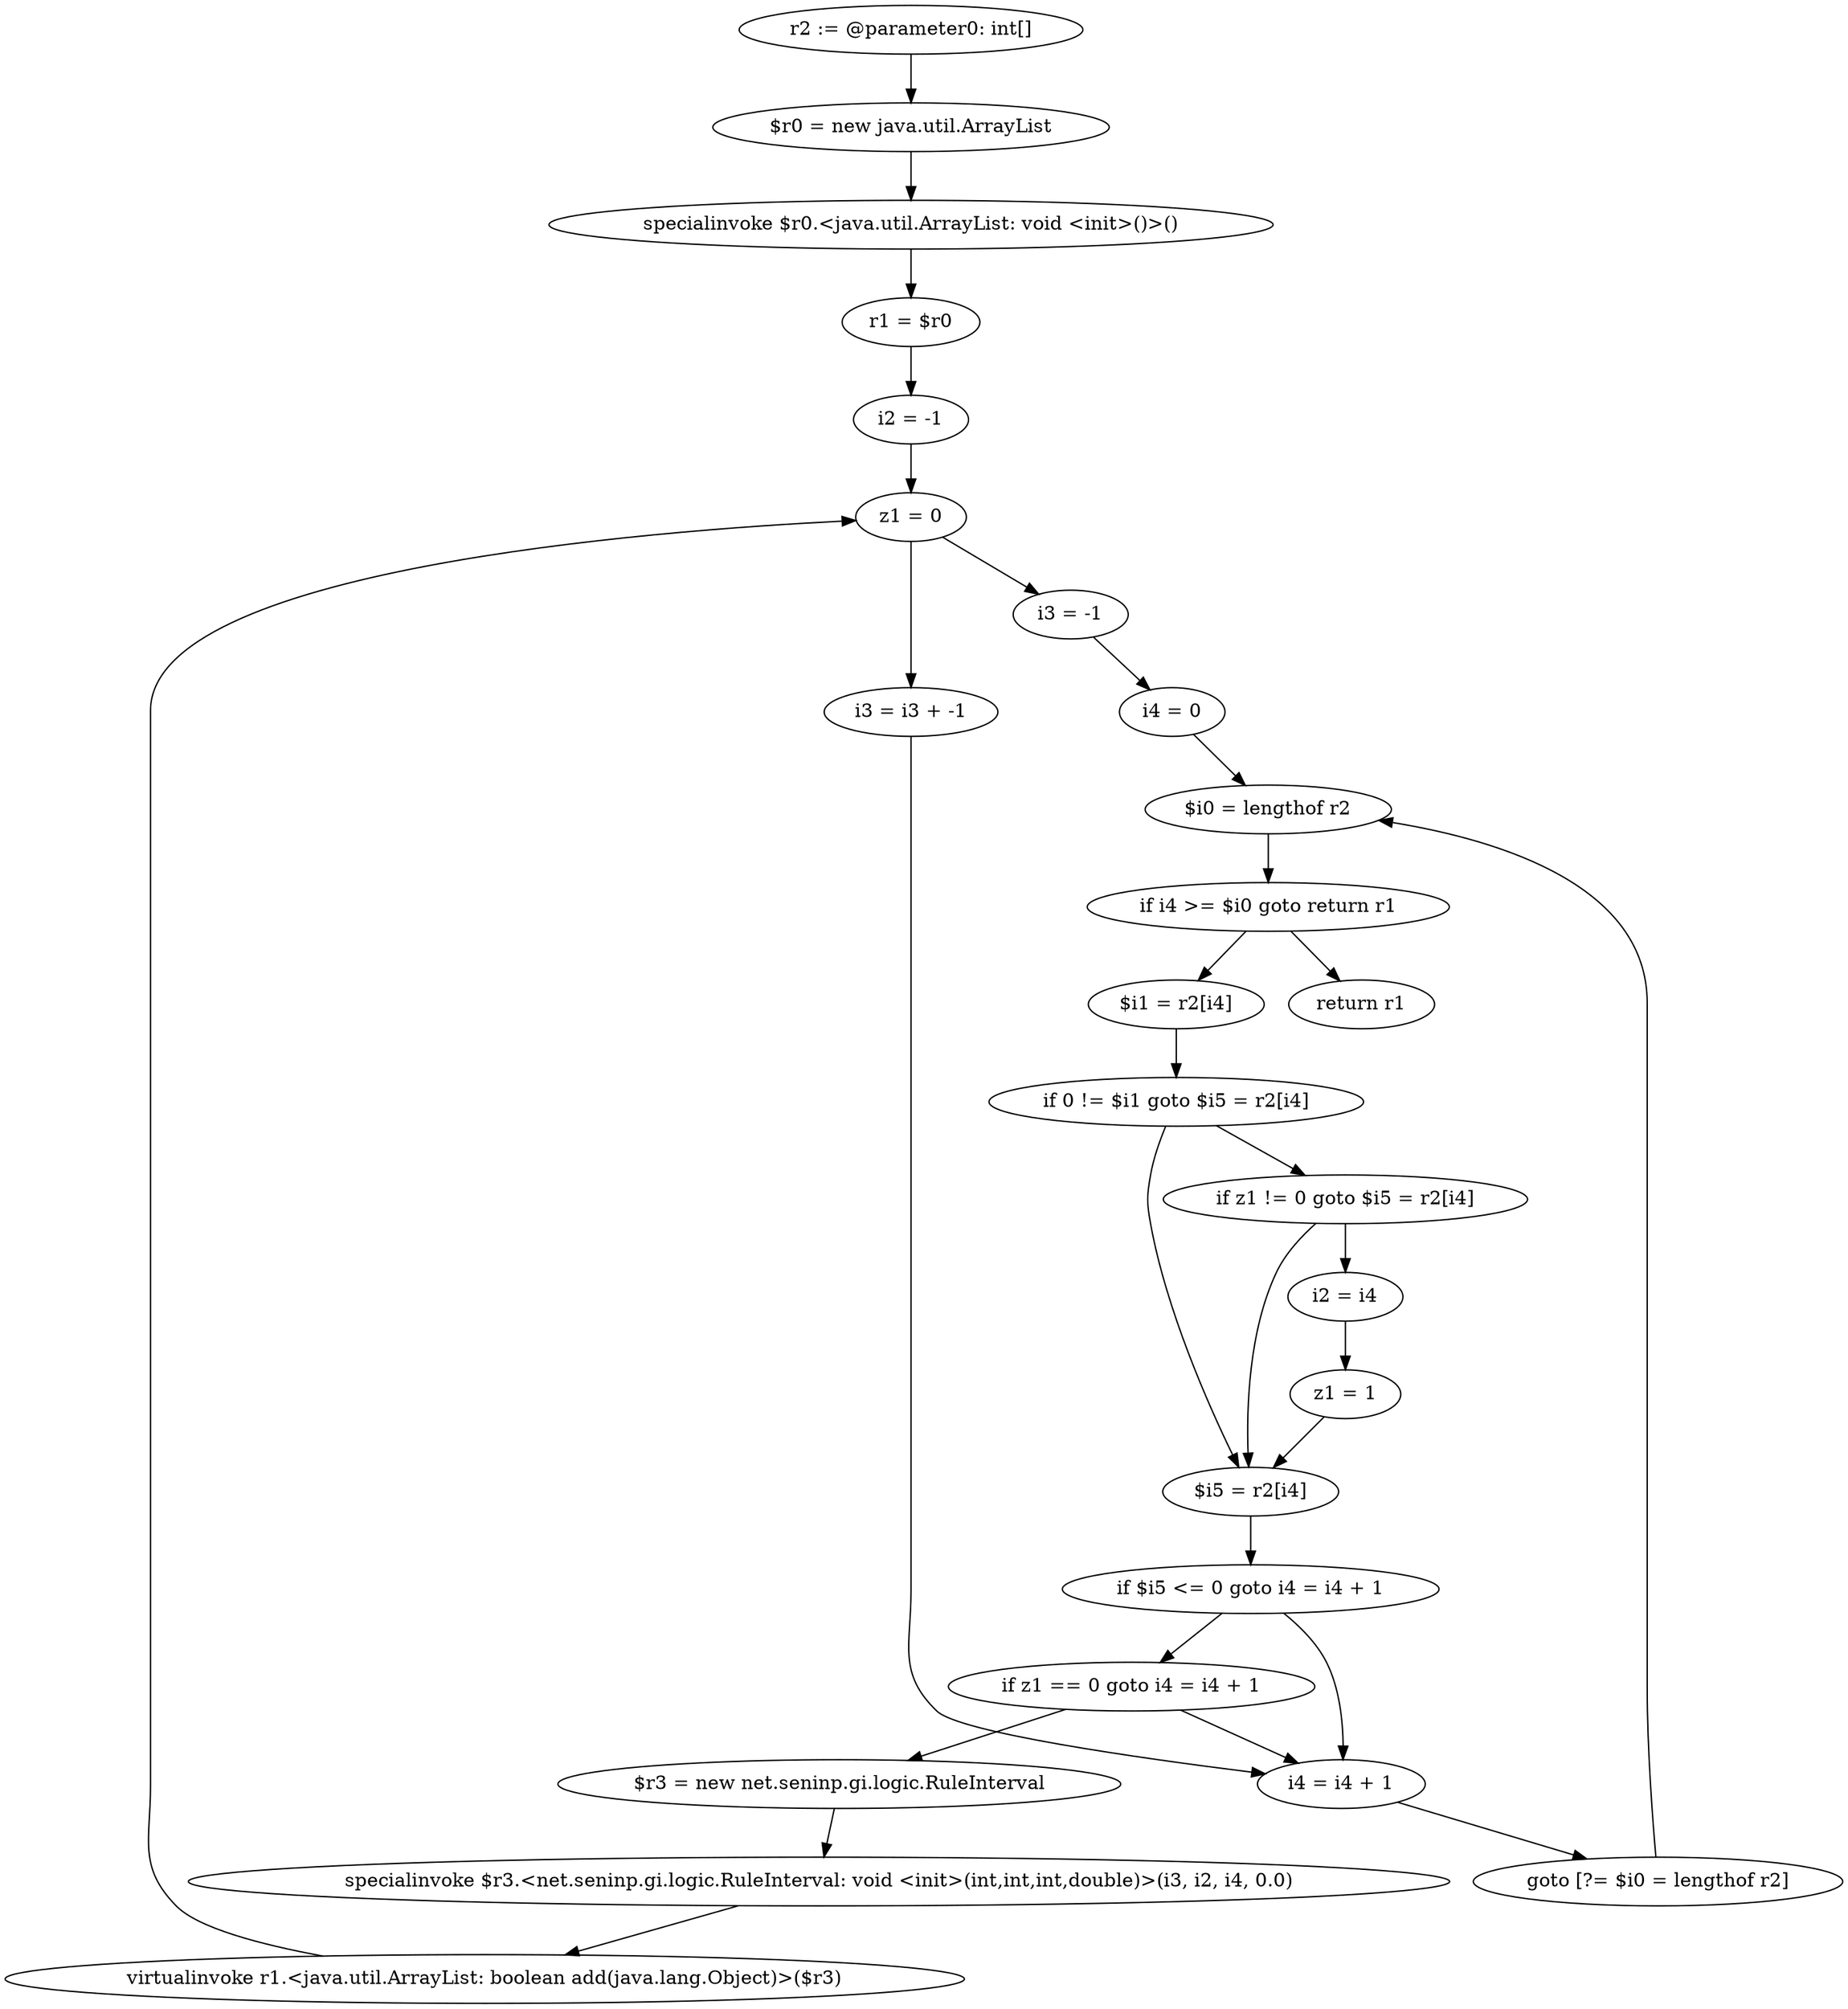 digraph "unitGraph" {
    "r2 := @parameter0: int[]"
    "$r0 = new java.util.ArrayList"
    "specialinvoke $r0.<java.util.ArrayList: void <init>()>()"
    "r1 = $r0"
    "i2 = -1"
    "z1 = 0"
    "i3 = -1"
    "i4 = 0"
    "$i0 = lengthof r2"
    "if i4 >= $i0 goto return r1"
    "$i1 = r2[i4]"
    "if 0 != $i1 goto $i5 = r2[i4]"
    "if z1 != 0 goto $i5 = r2[i4]"
    "i2 = i4"
    "z1 = 1"
    "$i5 = r2[i4]"
    "if $i5 <= 0 goto i4 = i4 + 1"
    "if z1 == 0 goto i4 = i4 + 1"
    "$r3 = new net.seninp.gi.logic.RuleInterval"
    "specialinvoke $r3.<net.seninp.gi.logic.RuleInterval: void <init>(int,int,int,double)>(i3, i2, i4, 0.0)"
    "virtualinvoke r1.<java.util.ArrayList: boolean add(java.lang.Object)>($r3)"
    "i3 = i3 + -1"
    "i4 = i4 + 1"
    "goto [?= $i0 = lengthof r2]"
    "return r1"
    "r2 := @parameter0: int[]"->"$r0 = new java.util.ArrayList";
    "$r0 = new java.util.ArrayList"->"specialinvoke $r0.<java.util.ArrayList: void <init>()>()";
    "specialinvoke $r0.<java.util.ArrayList: void <init>()>()"->"r1 = $r0";
    "r1 = $r0"->"i2 = -1";
    "i2 = -1"->"z1 = 0";
    "z1 = 0"->"i3 = -1";
    "i3 = -1"->"i4 = 0";
    "i4 = 0"->"$i0 = lengthof r2";
    "$i0 = lengthof r2"->"if i4 >= $i0 goto return r1";
    "if i4 >= $i0 goto return r1"->"$i1 = r2[i4]";
    "if i4 >= $i0 goto return r1"->"return r1";
    "$i1 = r2[i4]"->"if 0 != $i1 goto $i5 = r2[i4]";
    "if 0 != $i1 goto $i5 = r2[i4]"->"if z1 != 0 goto $i5 = r2[i4]";
    "if 0 != $i1 goto $i5 = r2[i4]"->"$i5 = r2[i4]";
    "if z1 != 0 goto $i5 = r2[i4]"->"i2 = i4";
    "if z1 != 0 goto $i5 = r2[i4]"->"$i5 = r2[i4]";
    "i2 = i4"->"z1 = 1";
    "z1 = 1"->"$i5 = r2[i4]";
    "$i5 = r2[i4]"->"if $i5 <= 0 goto i4 = i4 + 1";
    "if $i5 <= 0 goto i4 = i4 + 1"->"if z1 == 0 goto i4 = i4 + 1";
    "if $i5 <= 0 goto i4 = i4 + 1"->"i4 = i4 + 1";
    "if z1 == 0 goto i4 = i4 + 1"->"$r3 = new net.seninp.gi.logic.RuleInterval";
    "if z1 == 0 goto i4 = i4 + 1"->"i4 = i4 + 1";
    "$r3 = new net.seninp.gi.logic.RuleInterval"->"specialinvoke $r3.<net.seninp.gi.logic.RuleInterval: void <init>(int,int,int,double)>(i3, i2, i4, 0.0)";
    "specialinvoke $r3.<net.seninp.gi.logic.RuleInterval: void <init>(int,int,int,double)>(i3, i2, i4, 0.0)"->"virtualinvoke r1.<java.util.ArrayList: boolean add(java.lang.Object)>($r3)";
    "virtualinvoke r1.<java.util.ArrayList: boolean add(java.lang.Object)>($r3)"->"z1 = 0";
    "z1 = 0"->"i3 = i3 + -1";
    "i3 = i3 + -1"->"i4 = i4 + 1";
    "i4 = i4 + 1"->"goto [?= $i0 = lengthof r2]";
    "goto [?= $i0 = lengthof r2]"->"$i0 = lengthof r2";
}

